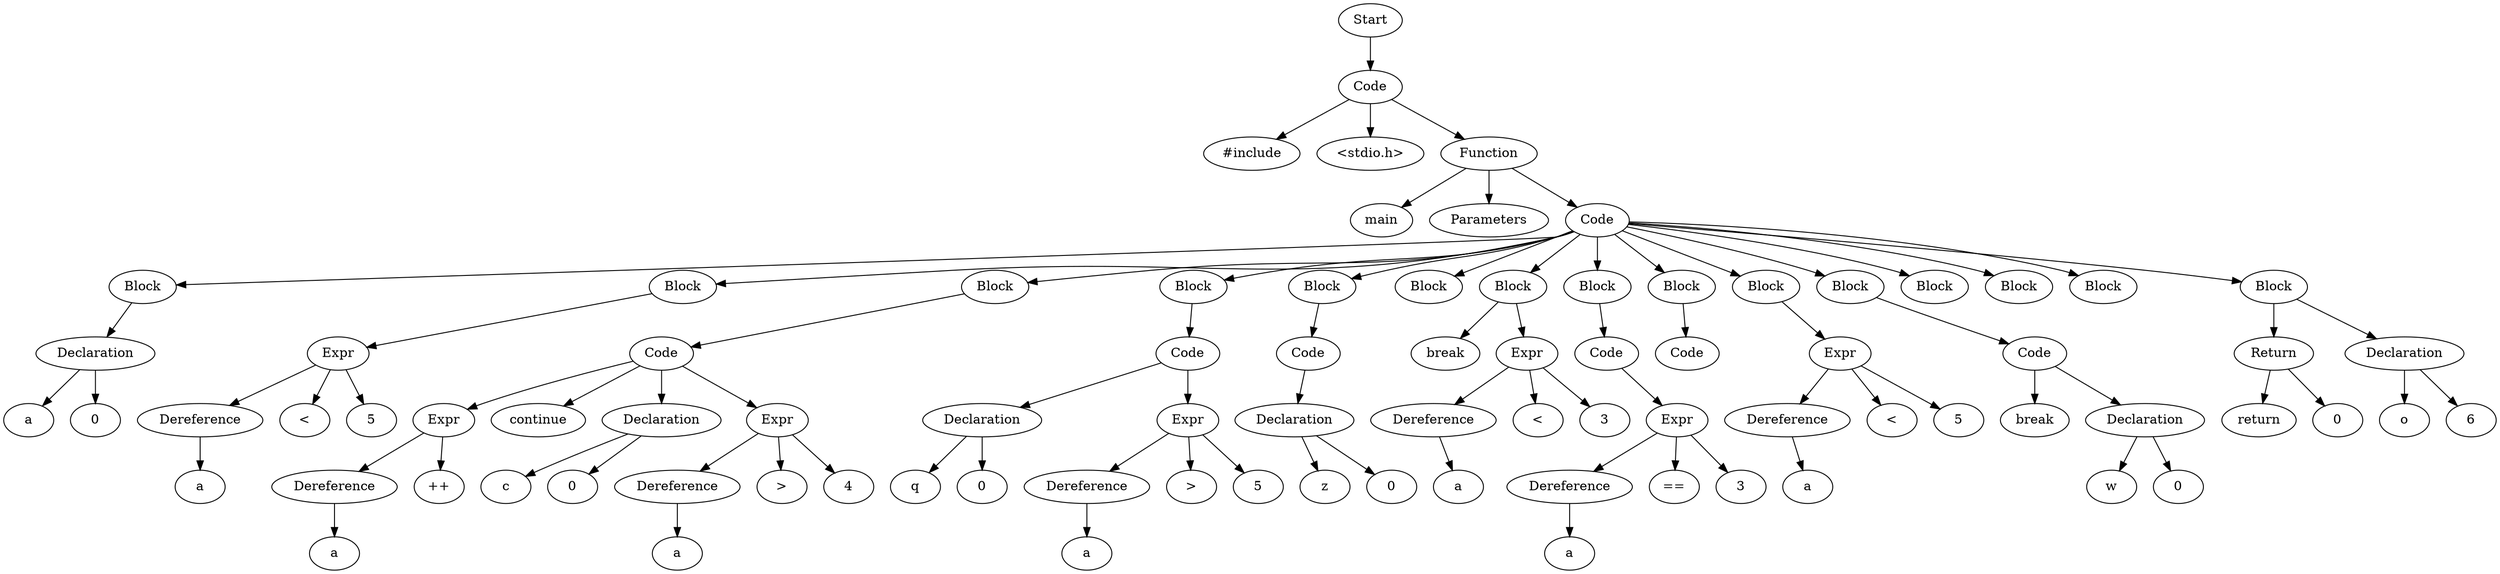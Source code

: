 digraph AST {
  "124269171247856" [label="Start"];
  "124269171247856" -> "124269171254864";
  "124269171254864" [label="Code"];
  "124269171254864" -> "124269171253088";
  "124269171254864" -> "124269171255824";
  "124269171254864" -> "124269171252416";
  "124269171253088" [label="#include"];
  "124269171255824" [label="<stdio.h>"];
  "124269171252416" [label="Function"];
  "124269171252416" -> "124269171250448";
  "124269171252416" -> "124269171259136";
  "124269171252416" -> "124269171259328";
  "124269171250448" [label="main"];
  "124269171259136" [label="Parameters"];
  "124269171259328" [label="Code"];
  "124269171259328" -> "124269169338128";
  "124269171259328" -> "124269169337408";
  "124269171259328" -> "124269169337840";
  "124269171259328" -> "124269169331936";
  "124269171259328" -> "124269169333136";
  "124269171259328" -> "124269169331840";
  "124269171259328" -> "124269169330448";
  "124269171259328" -> "124269169335872";
  "124269171259328" -> "124269169335200";
  "124269171259328" -> "124269169334960";
  "124269171259328" -> "124269169335008";
  "124269171259328" -> "124269169335056";
  "124269171259328" -> "124269169335824";
  "124269171259328" -> "124269169336496";
  "124269171259328" -> "124269169337888";
  "124269169338128" [label="Block"];
  "124269169338128" -> "124269171249008";
  "124269171249008" [label="Declaration"];
  "124269171249008" -> "124269171254432";
  "124269171249008" -> "124269171254480";
  "124269171254432" [label="a"];
  "124269171254480" [label="0"];
  "124269169337408" [label="Block"];
  "124269169337408" -> "124269171256016";
  "124269171256016" [label="Expr"];
  "124269171256016" -> "124269169331360";
  "124269171256016" -> "124269171252272";
  "124269171256016" -> "124269171261200";
  "124269169331360" [label="Dereference"];
  "124269169331360" -> "124269171258560";
  "124269171258560" [label="a"];
  "124269171252272" [label="<"];
  "124269171261200" [label="5"];
  "124269169337840" [label="Block"];
  "124269169337840" -> "124269171251984";
  "124269171251984" [label="Code"];
  "124269171251984" -> "124269171255968";
  "124269171251984" -> "124269171251696";
  "124269171251984" -> "124269171245696";
  "124269171251984" -> "124269171259424";
  "124269171255968" [label="Expr"];
  "124269171255968" -> "124269169332032";
  "124269171255968" -> "124269171259280";
  "124269169332032" [label="Dereference"];
  "124269169332032" -> "124269171254384";
  "124269171254384" [label="a"];
  "124269171259280" [label="++"];
  "124269171251696" [label="continue"];
  "124269171245696" [label="Declaration"];
  "124269171245696" -> "124269171247088";
  "124269171245696" -> "124269171251072";
  "124269171247088" [label="c"];
  "124269171251072" [label="0"];
  "124269171259424" [label="Expr"];
  "124269171259424" -> "124269169330160";
  "124269171259424" -> "124269171257264";
  "124269171259424" -> "124269171250016";
  "124269169330160" [label="Dereference"];
  "124269169330160" -> "124269171257888";
  "124269171257888" [label="a"];
  "124269171257264" [label=">"];
  "124269171250016" [label="4"];
  "124269169331936" [label="Block"];
  "124269169331936" -> "124269171258176";
  "124269171258176" [label="Code"];
  "124269171258176" -> "124269171255200";
  "124269171258176" -> "124269171257936";
  "124269171255200" [label="Declaration"];
  "124269171255200" -> "124269171260960";
  "124269171255200" -> "124269171260384";
  "124269171260960" [label="q"];
  "124269171260384" [label="0"];
  "124269171257936" [label="Expr"];
  "124269171257936" -> "124269169328624";
  "124269171257936" -> "124269171257408";
  "124269171257936" -> "124269171257072";
  "124269169328624" [label="Dereference"];
  "124269169328624" -> "124269171257696";
  "124269171257696" [label="a"];
  "124269171257408" [label=">"];
  "124269171257072" [label="5"];
  "124269169333136" [label="Block"];
  "124269169333136" -> "124269171256544";
  "124269171256544" [label="Code"];
  "124269171256544" -> "124269171254576";
  "124269171254576" [label="Declaration"];
  "124269171254576" -> "124269169328192";
  "124269171254576" -> "124269169328432";
  "124269169328192" [label="z"];
  "124269169328432" [label="0"];
  "124269169331840" [label="Block"];
  "124269169330448" [label="Block"];
  "124269169330448" -> "124269171258992";
  "124269169330448" -> "124269169328576";
  "124269171258992" [label="break"];
  "124269169328576" [label="Expr"];
  "124269169328576" -> "124269169330640";
  "124269169328576" -> "124269169328768";
  "124269169328576" -> "124269169329008";
  "124269169330640" [label="Dereference"];
  "124269169330640" -> "124269169328816";
  "124269169328816" [label="a"];
  "124269169328768" [label="<"];
  "124269169329008" [label="3"];
  "124269169335872" [label="Block"];
  "124269169335872" -> "124269169329056";
  "124269169329056" [label="Code"];
  "124269169329056" -> "124269169329344";
  "124269169329344" [label="Expr"];
  "124269169329344" -> "124269169330592";
  "124269169329344" -> "124269169329536";
  "124269169329344" -> "124269169329776";
  "124269169330592" [label="Dereference"];
  "124269169330592" -> "124269169329584";
  "124269169329584" [label="a"];
  "124269169329536" [label="=="];
  "124269169329776" [label="3"];
  "124269169335200" [label="Block"];
  "124269169335200" -> "124269169329824";
  "124269169329824" [label="Code"];
  "124269169334960" [label="Block"];
  "124269169334960" -> "124269169330256";
  "124269169330256" [label="Expr"];
  "124269169330256" -> "124269169331120";
  "124269169330256" -> "124269169330496";
  "124269169330256" -> "124269169330736";
  "124269169331120" [label="Dereference"];
  "124269169331120" -> "124269169330544";
  "124269169330544" [label="a"];
  "124269169330496" [label="<"];
  "124269169330736" [label="5"];
  "124269169335008" [label="Block"];
  "124269169335008" -> "124269169330400";
  "124269169330400" [label="Code"];
  "124269169330400" -> "124269169330832";
  "124269169330400" -> "124269169331072";
  "124269169330832" [label="break"];
  "124269169331072" [label="Declaration"];
  "124269169331072" -> "124269169331312";
  "124269169331072" -> "124269169331552";
  "124269169331312" [label="w"];
  "124269169331552" [label="0"];
  "124269169335056" [label="Block"];
  "124269169335824" [label="Block"];
  "124269169336496" [label="Block"];
  "124269169337888" [label="Block"];
  "124269169337888" -> "124269169328480";
  "124269169337888" -> "124269169331744";
  "124269169328480" [label="Return"];
  "124269169328480" -> "124269169330016";
  "124269169328480" -> "124269169331648";
  "124269169330016" [label="return"];
  "124269169331648" [label="0"];
  "124269169331744" [label="Declaration"];
  "124269169331744" -> "124269169331984";
  "124269169331744" -> "124269169332224";
  "124269169331984" [label="o"];
  "124269169332224" [label="6"];
}
